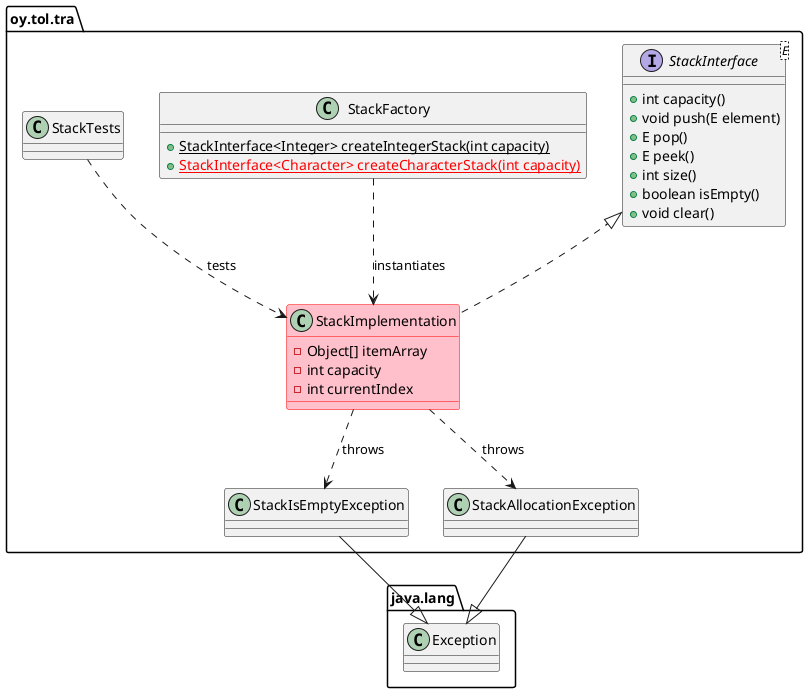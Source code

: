 @startuml
set separator none
package oy.tol.tra {
  interface StackInterface<E> {
    +int capacity()
    +void push(E element)
    +E pop()
    +E peek()
    +int size()
    +boolean isEmpty()
    +void clear()
  }
  class StackFactory {
    +{static}StackInterface<Integer> createIntegerStack(int capacity)
    +<color:Red>{static}StackInterface<Character> createCharacterStack(int capacity)</color>
  }
  'note top of StackFactory
    'You must implement method createCharacterStack() in TASK-2.
  'end note
  class StackImplementation implements StackInterface {
    -Object[] itemArray
    -int capacity
    -int currentIndex
  }
  'class ParenthesisChecker {
    '+<color:Red>{static} int checkParentheses(StackInterface<Character> stack, String fromString)</color>
  '}
  'note top of ParenthesisChecker
    'Implement this in  in TASK-2.
  'end note
  class StackImplementation #pink;line:red
  'note right of StackImplementation 
    'Implement this first before TASK-2.md.
  'end note 
  StackFactory ..> StackImplementation : instantiates
  'ParenthesisChecker ..> StackImplementation : uses
  
  'ParenthesesException --|> java.lang.Exception
  'ParenthesisChecker ..> ParenthesesException : throws
  StackImplementation ..> StackIsEmptyException : throws
  StackImplementation ..> StackAllocationException : throws
  StackTests ..> StackImplementation : tests
  'ParenthesisTests ..> ParenthesisChecker : tests
}
package java.lang {
  class Exception
}
StackIsEmptyException --|> Exception
StackAllocationException --|> Exception
@enduml
